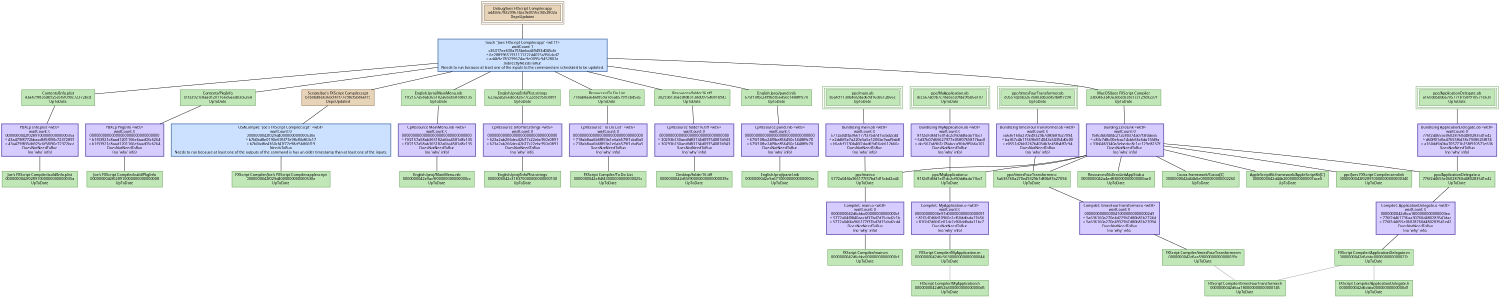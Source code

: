 digraph "Joe's FXScript Compiler" {
   size = "10.000000,8.500000";
   concentrate = false;

   node [ shape = box, style = filled, color = "0.3 0.5 0.6", fillcolor = "0.3 0.2 0.9", fontname = "Monaco", fontsize = "9" ];
   n00001 [ label = "Debug/Joes FXScript Compiler.app\nad4b9e783299674ac9e0095c9452802a\nDepsUpdated", color = "0.1 0.5 0.5", fillcolor = "0.1 0.2 0.9", peripheries = 3 ];
   n00002 [ label = "Contents/Info.plist\n43a479f835db925c6f5f090c72372bcd\nUpToDate" ];
   n00003 [ label = "Joe's FXScript Compiler.build/Info.plist\n0000000042f02891000000000000035a\nUpToDate" ];
   n00004 [ label = "Contents/PkgInfo\nb1f33921c8aad1201166e6aad03c6264\nUpToDate" ];
   n00005 [ label = "Joe's FXScript Compiler.build/PkgInfo\n0000000042f028910000000000000008\nUpToDate" ];
   n00006 [ label = "Scripts/Joe's FXScript Compiler.scpt\nb7b0bd8e4360cf41f77e98cf5b866f19\nDepsUpdated", color = "0.1 0.5 0.5", fillcolor = "0.1 0.2 0.9" ];
   n00007 [ label = "FXScript Compiler/Joe's FXScript Compiler.applescript\n0000000042f029d4000000000000530e\nUpToDate" ];
   n00008 [ label = "English.lproj/MainMenu.nib\nf1f2157a58ab365182a6bc4581d8c135\nUpToDate" ];
   n00009 [ label = "English.lproj/MainMenu.nib\n0000000042e9ac9f00000000000000cc\nUpToDate" ];
   n00010 [ label = "English.lproj/InfoPlist.strings\n623a2ab266dec42b77c22ebc950c0891\nUpToDate" ];
   n00011 [ label = "English.lproj/InfoPlist.strings\n0000000042c318370000000000000130\nUpToDate" ];
   n00012 [ label = "Resources/To Do List\n718ab8aa6b6f859a1e6ab579f1cbd5a5\nUpToDate" ];
   n00013 [ label = "FXScript Compiler/To Do List\n0000000042e84f43000000000000025c\nUpToDate" ];
   n00014 [ label = "Resources/folder16.tiff\n30293b130aedfd83134d09754081b943\nUpToDate" ];
   n00015 [ label = "Desktop/folder16.tiff\n0000000042d55f90000000000000039e\nUpToDate" ];
   n00016 [ label = "English.lproj/panel.nib\n675f10fbc24f9be856450c1448fffc70\nUpToDate" ];
   n00017 [ label = "English.lproj/panel.nib\n0000000042e9a67100000000000000cc\nUpToDate" ];
   n00018 [ label = "ppc/main.o\n5772a04f4a966177f37bd7d15cbd2cd4\nUpToDate" ];
   n00019 [ label = "FXScript Compiler/main.m\n0000000042d6cbbc00000000000000cf\nUpToDate" ];
   n00020 [ label = "ppc/MyApplication.o\n81f2d7d6fd1e01dc2cf60ddfada11bc7\nUpToDate" ];
   n00021 [ label = "FXScript Compiler/MyApplication.m\n0000000042d6c5630000000000000044\nUpToDate" ];
   n00022 [ label = "ppc/timesFourTransformer.o\n5a636160a270e49329b7d80b81b27094\nUpToDate" ];
   n00023 [ label = "FXScript Compiler/timesFourTransformer.m\n0000000042d6ca59000000000000039c\nUpToDate" ];
   n00024 [ label = "ppc/ApplicationDelegate.o\n776f2d4655e06028760d480283541e42\nUpToDate" ];
   n00025 [ label = "FXScript Compiler/ApplicationDelegate.m\n0000000042d6cbbc000000000000027c\nUpToDate" ];
   n00026 [ label = "MacOS/Joes FXScript Compiler\n33b0463340a3ebedcc8c1cc129e8237f\nUpToDate" ];
   n00027 [ label = "ppc/main.ob\nb5afcf1130b46f2dad69d16dc612b66c\nUpToDate", peripheries = 3 ];
   n00028 [ label = "ppc/MyApplication.ob\ndcc567ab9b7c78abcca9fda9f5b6a107\nUpToDate", peripheries = 3 ];
   n00029 [ label = "ppc/timesFourTransformer.ob\ne0551d2bb3267b403db3e45fb4ff7c94\nUpToDate", peripheries = 3 ];
   n00030 [ label = "ppc/ApplicationDelegate.ob\na160dd5b0ba705771b158f910571e636\nUpToDate", peripheries = 3 ];
   n00031 [ label = "Resources/libZeroLinkAppStub.a\n0000000042a4ed830000000000000ae0\nUpToDate" ];
   n00032 [ label = "Cocoa.framework/Cocoa[C]\n0000000042d44b0e0000000000002260\nUpToDate" ];
   n00033 [ label = "AppleScriptKit.framework/AppleScriptKit[C]\n0000000042d44b20000000000007ace0\nUpToDate" ];
   n00034 [ label = "ppc/Joes FXScript Compiler.zerolink\n0000000042f028910000000000000340\nUpToDate" ];
   n00035 [ label = "FXScript Compiler/MyApplication.h\n0000000042d852b300000000000000d5\nUpToDate" ];
   n00036 [ label = "FXScript Compiler/timesFourTransformer.h\n0000000042d6ca180000000000000145\nUpToDate" ];
   n00037 [ label = "FXScript Compiler/ApplicationDelegate.h\n0000000042d6cbbc00000000000000d7\nUpToDate" ];

   node [ shape = box, style = "filled,bold", color = "0.7 0.5 0.7", fillcolor = "0.7 0.2 1.0", fontname = "Monaco", fontsize = "9" ];
   c00001 [ label = "PBXCp Info.plist <wt:0>\nwaitCount: 0\n0000000042f02891000000000000035a\n^ 43a479f8772bbacd6f5f090c72372897\n= 43a479f835db925c6f5f090c72372bcd\nDoesNotNeedToRun\n(no 'why' info)" ];
   c00002 [ label = "PBXCp PkgInfo <wt:0>\nwaitCount: 0\n00000000000000000000000000000000\n^ b1f33921c8aad1201166e6aad03c6264\n= b1f33921c8aad1201166e6aad03c6264\nDoesNotNeedToRun\n(no 'why' info)" ];
   c00003 [ label = "OSACompile \"Joe's FXScript Compiler.scpt\" <wt:4>\nwaitCount: 0\n0000000042f029d4000000000000530e\n^ b7b0bd8e0190e695f77e98cf5b863c17\n= b7b0bd8e4360cf41f77e98cf5b866f19\nNeedsToRun\nNeeds to run because at least one of the outputs of the command is has an older timestamp than at least one of the inputs.", color = "0.6 0.5 0.7", fillcolor = "0.6 0.2 1.0" ];
   c00004 [ label = "CpResource MainMenu.nib <wt:6>\nwaitCount: 0\n00000000000000000000000000000000\n^ f1f2157a58ab365182a6bc4581d8c135\n= f1f2157a58ab365182a6bc4581d8c135\nDoesNotNeedToRun\n(no 'why' info)" ];
   c00005 [ label = "CpResource InfoPlist.strings <wt:6>\nwaitCount: 0\n00000000000000000000000000000000\n^ 623a2ab266dec42b77c22ebc950c0891\n= 623a2ab266dec42b77c22ebc950c0891\nDoesNotNeedToRun\n(no 'why' info)" ];
   c00006 [ label = "CpResource \"To Do List\" <wt:6>\nwaitCount: 0\n00000000000000000000000000000000\n^ 718ab8aa6b6f859a1e6ab579f1cbd5a5\n= 718ab8aa6b6f859a1e6ab579f1cbd5a5\nDoesNotNeedToRun\n(no 'why' info)" ];
   c00007 [ label = "CpResource folder16.tiff <wt:6>\nwaitCount: 0\n00000000000000000000000000000000\n^ 30293b130aedfd83134d09754081b943\n= 30293b130aedfd83134d09754081b943\nDoesNotNeedToRun\n(no 'why' info)" ];
   c00008 [ label = "CpResource panel.nib <wt:6>\nwaitCount: 0\n00000000000000000000000000000000\n^ 675f10fbc24f9be856450c1448fffc70\n= 675f10fbc24f9be856450c1448fffc70\nDoesNotNeedToRun\n(no 'why' info)" ];
   c00009 [ label = "CompileC main.o <wt:8>\nwaitCount: 0\n0000000042d6cbbc00000000000000cf\n^ 5772a04f0840aacbf37bd7d15cbd2c1b\n= 5772a04f4a966177f37bd7d15cbd2cd4\nDoesNotNeedToRun\n(no 'why' info)" ];
   c00010 [ label = "CompileC MyApplication.o <wt:8>\nwaitCount: 0\n00000000000e97d00000000000000091\n^ 81f2d7d6fd10960c2cf60ddfada11b56\n= 81f2d7d6fd1e01dc2cf60ddfada11bc7\nDoesNotNeedToRun\n(no 'why' info)" ];
   c00011 [ label = "CompileC timesFourTransformer.o <wt:8>\nwaitCount: 0\n000000000000004100000000000002d9\n^ 5a636160a270e4d229b7d80b81b2724d\n= 5a636160a270e49329b7d80b81b27094\nDoesNotNeedToRun\n(no 'why' info)" ];
   c00012 [ label = "CompileC ApplicationDelegate.o <wt:8>\nwaitCount: 0\n0000000042d6ca1800000000000003ee\n^ 776f2d461736aa30760d480283541dac\n= 776f2d4655e06028760d480283541e42\nDoesNotNeedToRun\n(no 'why' info)" ];
   c00013 [ label = "Bundlizing main.ob <wt:8>\nwaitCount: 0\n5772a04f4a966177f37bd7d15cbd2cd4\n^ e2dd6f5e7a220e5a5e1206bc9aaf9ab8\n= b5afcf1130b46f2dad69d16dc612b66c\nDoesNotNeedToRun\n(no 'why' info)" ];
   c00014 [ label = "Bundlizing MyApplication.ob <wt:8>\nwaitCount: 0\n81f2d7d6fd1e01dc2cf60ddfada11bc7\n^ 5d37b07d66627977e05ff0765817bac0\n= dcc567ab9b7c78abcca9fda9f5b6a107\nDoesNotNeedToRun\n(no 'why' info)" ];
   c00015 [ label = "Bundlizing timesFourTransformer.ob <wt:8>\nwaitCount: 0\n5a636160a270e49329b7d80b81b27094\n^ ba367c4b11569fd314043c54354d0c00\n= e0551d2bb3267b403db3e45fb4ff7c94\nDoesNotNeedToRun\n(no 'why' info)" ];
   c00016 [ label = "Bundlizing ApplicationDelegate.ob <wt:8>\nwaitCount: 0\n776f2d4655e06028760d480283541e42\n^ d60ff01d5e47655f6d18c7938625f874\n= a160dd5b0ba705771b158f910571e636\nDoesNotNeedToRun\n(no 'why' info)" ];
   c00017 [ label = "Building ZeroLink <wt:8>\nwaitCount: 0\nfb8c3bbf404c212c80374a07f3fddee5\n^ c83c7d8c00efcac14cbb56c6da15fd9a\n= 33b0463340a3ebedcc8c1cc129e8237f\nDoesNotNeedToRun\n(no 'why' info)" ];
   c00018 [ label = "Touch \"Joes FXScript Compiler.app\" <wt:11>\nwaitCount: 1\nc36317ee630a765bebcd49493d045cfd\n^ 6e28899651931111222d4015a956dcd7\n= ad4b9e783299674ac9e0095c9452802a\nIndirectlyNeedsToRun\nNeeds to run because at least one of the inputs to the command are scheduled to be updated.", color = "0.6 0.5 0.7", fillcolor = "0.6 0.2 1.0" ];

   edge [ style = solid, color = black, arrowhead = none, arrowtail = normal ];
   n00001 -> { c00018 };
   n00002 -> { c00001 };
   n00004 -> { c00002 };
   n00006 -> { c00003 };
   n00008 -> { c00004 };
   n00010 -> { c00005 };
   n00012 -> { c00006 };
   n00014 -> { c00007 };
   n00016 -> { c00008 };
   n00018 -> { c00009 };
   n00020 -> { c00010 };
   n00022 -> { c00011 };
   n00024 -> { c00012 };
   n00026 -> { c00017 };
   n00027 -> { c00013 };
   n00028 -> { c00014 };
   n00029 -> { c00015 };
   n00030 -> { c00016 };
   c00001 -> { n00003 };
   c00002 -> { n00005 n00005 };
   c00003 -> { n00007 };
   c00004 -> { n00009 n00009 };
   c00005 -> { n00011 n00011 };
   c00006 -> { n00013 n00013 };
   c00007 -> { n00015 n00015 };
   c00008 -> { n00017 n00017 };
   c00009 -> { n00019 };
   c00010 -> { n00021 };
   c00011 -> { n00023 };
   c00012 -> { n00025 };
   c00013 -> { n00018 };
   c00014 -> { n00020 };
   c00015 -> { n00022 };
   c00016 -> { n00024 };
   c00017 -> { n00018 n00020 n00022 n00024 n00031 n00032 n00033 n00034 };
   c00018 -> { n00002 n00004 n00006 n00008 n00010 n00012 n00014 n00016 n00026 };

   edge [ style = solid, color = gray60, arrowhead = none, arrowtail = normal ];
   n00021 -> { n00035 };
   n00023 -> { n00036 };
   n00025 -> { n00037 n00036 };
}
